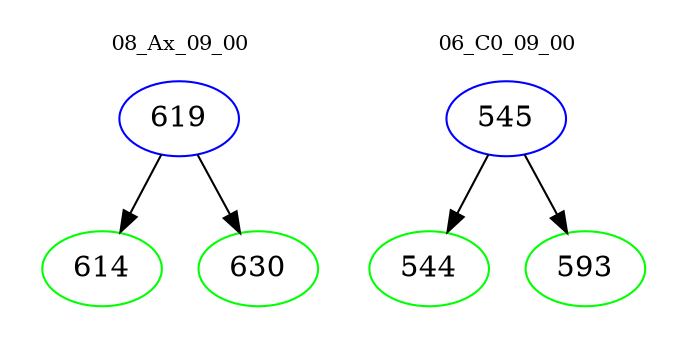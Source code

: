 digraph{
subgraph cluster_0 {
color = white
label = "08_Ax_09_00";
fontsize=10;
T0_619 [label="619", color="blue"]
T0_619 -> T0_614 [color="black"]
T0_614 [label="614", color="green"]
T0_619 -> T0_630 [color="black"]
T0_630 [label="630", color="green"]
}
subgraph cluster_1 {
color = white
label = "06_C0_09_00";
fontsize=10;
T1_545 [label="545", color="blue"]
T1_545 -> T1_544 [color="black"]
T1_544 [label="544", color="green"]
T1_545 -> T1_593 [color="black"]
T1_593 [label="593", color="green"]
}
}
